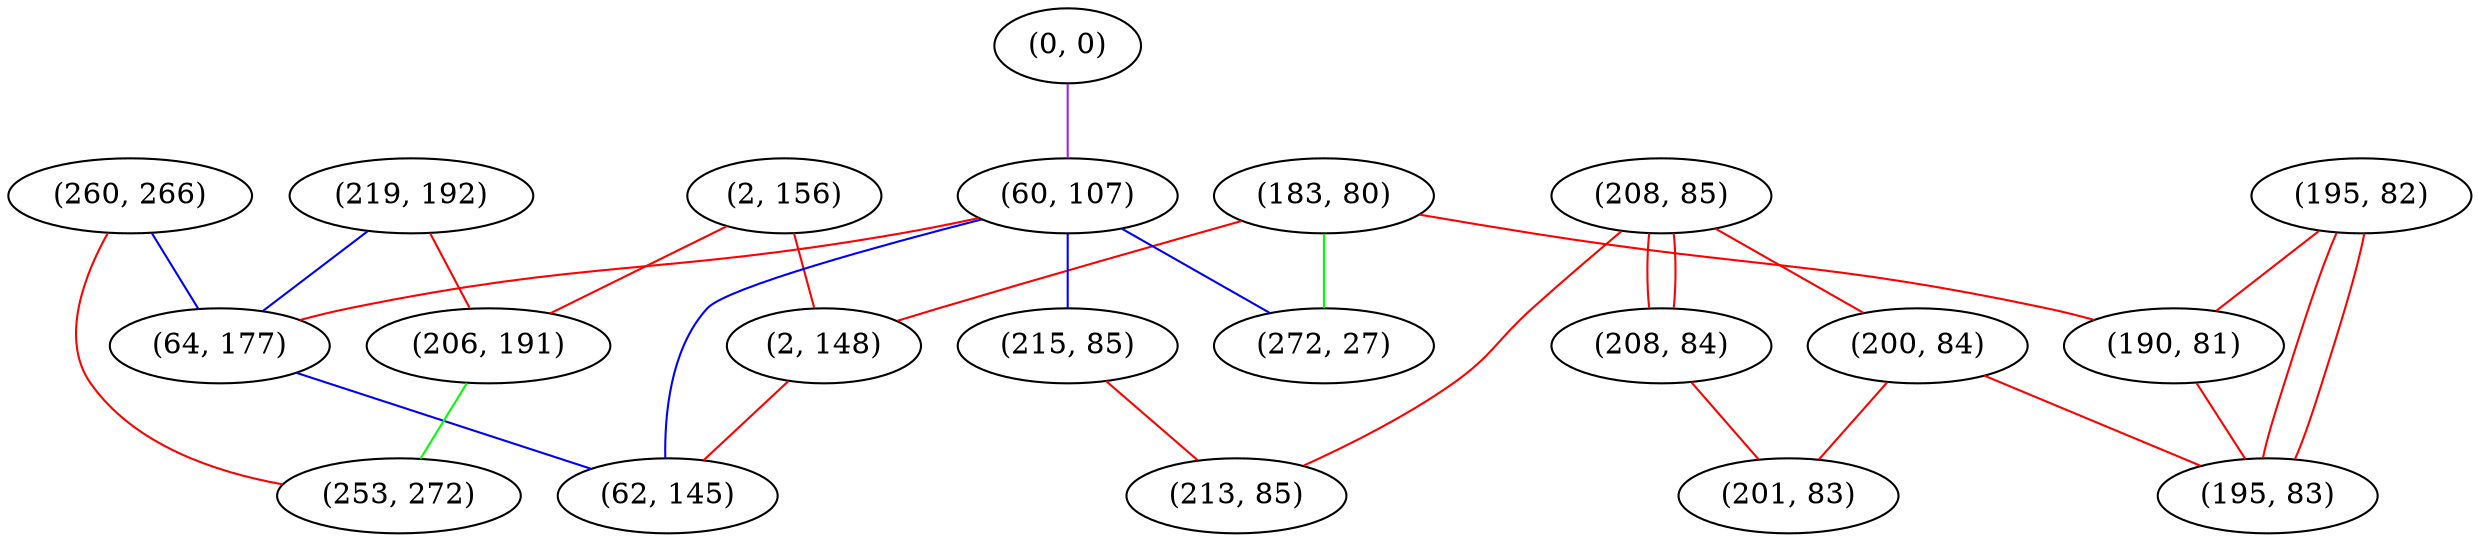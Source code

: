 graph "" {
"(219, 192)";
"(260, 266)";
"(0, 0)";
"(183, 80)";
"(2, 156)";
"(60, 107)";
"(208, 85)";
"(195, 82)";
"(2, 148)";
"(200, 84)";
"(64, 177)";
"(62, 145)";
"(215, 85)";
"(190, 81)";
"(272, 27)";
"(208, 84)";
"(206, 191)";
"(213, 85)";
"(201, 83)";
"(253, 272)";
"(195, 83)";
"(219, 192)" -- "(64, 177)"  [color=blue, key=0, weight=3];
"(219, 192)" -- "(206, 191)"  [color=red, key=0, weight=1];
"(260, 266)" -- "(64, 177)"  [color=blue, key=0, weight=3];
"(260, 266)" -- "(253, 272)"  [color=red, key=0, weight=1];
"(0, 0)" -- "(60, 107)"  [color=purple, key=0, weight=4];
"(183, 80)" -- "(190, 81)"  [color=red, key=0, weight=1];
"(183, 80)" -- "(2, 148)"  [color=red, key=0, weight=1];
"(183, 80)" -- "(272, 27)"  [color=green, key=0, weight=2];
"(2, 156)" -- "(206, 191)"  [color=red, key=0, weight=1];
"(2, 156)" -- "(2, 148)"  [color=red, key=0, weight=1];
"(60, 107)" -- "(64, 177)"  [color=red, key=0, weight=1];
"(60, 107)" -- "(215, 85)"  [color=blue, key=0, weight=3];
"(60, 107)" -- "(272, 27)"  [color=blue, key=0, weight=3];
"(60, 107)" -- "(62, 145)"  [color=blue, key=0, weight=3];
"(208, 85)" -- "(208, 84)"  [color=red, key=0, weight=1];
"(208, 85)" -- "(208, 84)"  [color=red, key=1, weight=1];
"(208, 85)" -- "(213, 85)"  [color=red, key=0, weight=1];
"(208, 85)" -- "(200, 84)"  [color=red, key=0, weight=1];
"(195, 82)" -- "(190, 81)"  [color=red, key=0, weight=1];
"(195, 82)" -- "(195, 83)"  [color=red, key=0, weight=1];
"(195, 82)" -- "(195, 83)"  [color=red, key=1, weight=1];
"(2, 148)" -- "(62, 145)"  [color=red, key=0, weight=1];
"(200, 84)" -- "(201, 83)"  [color=red, key=0, weight=1];
"(200, 84)" -- "(195, 83)"  [color=red, key=0, weight=1];
"(64, 177)" -- "(62, 145)"  [color=blue, key=0, weight=3];
"(215, 85)" -- "(213, 85)"  [color=red, key=0, weight=1];
"(190, 81)" -- "(195, 83)"  [color=red, key=0, weight=1];
"(208, 84)" -- "(201, 83)"  [color=red, key=0, weight=1];
"(206, 191)" -- "(253, 272)"  [color=green, key=0, weight=2];
}
